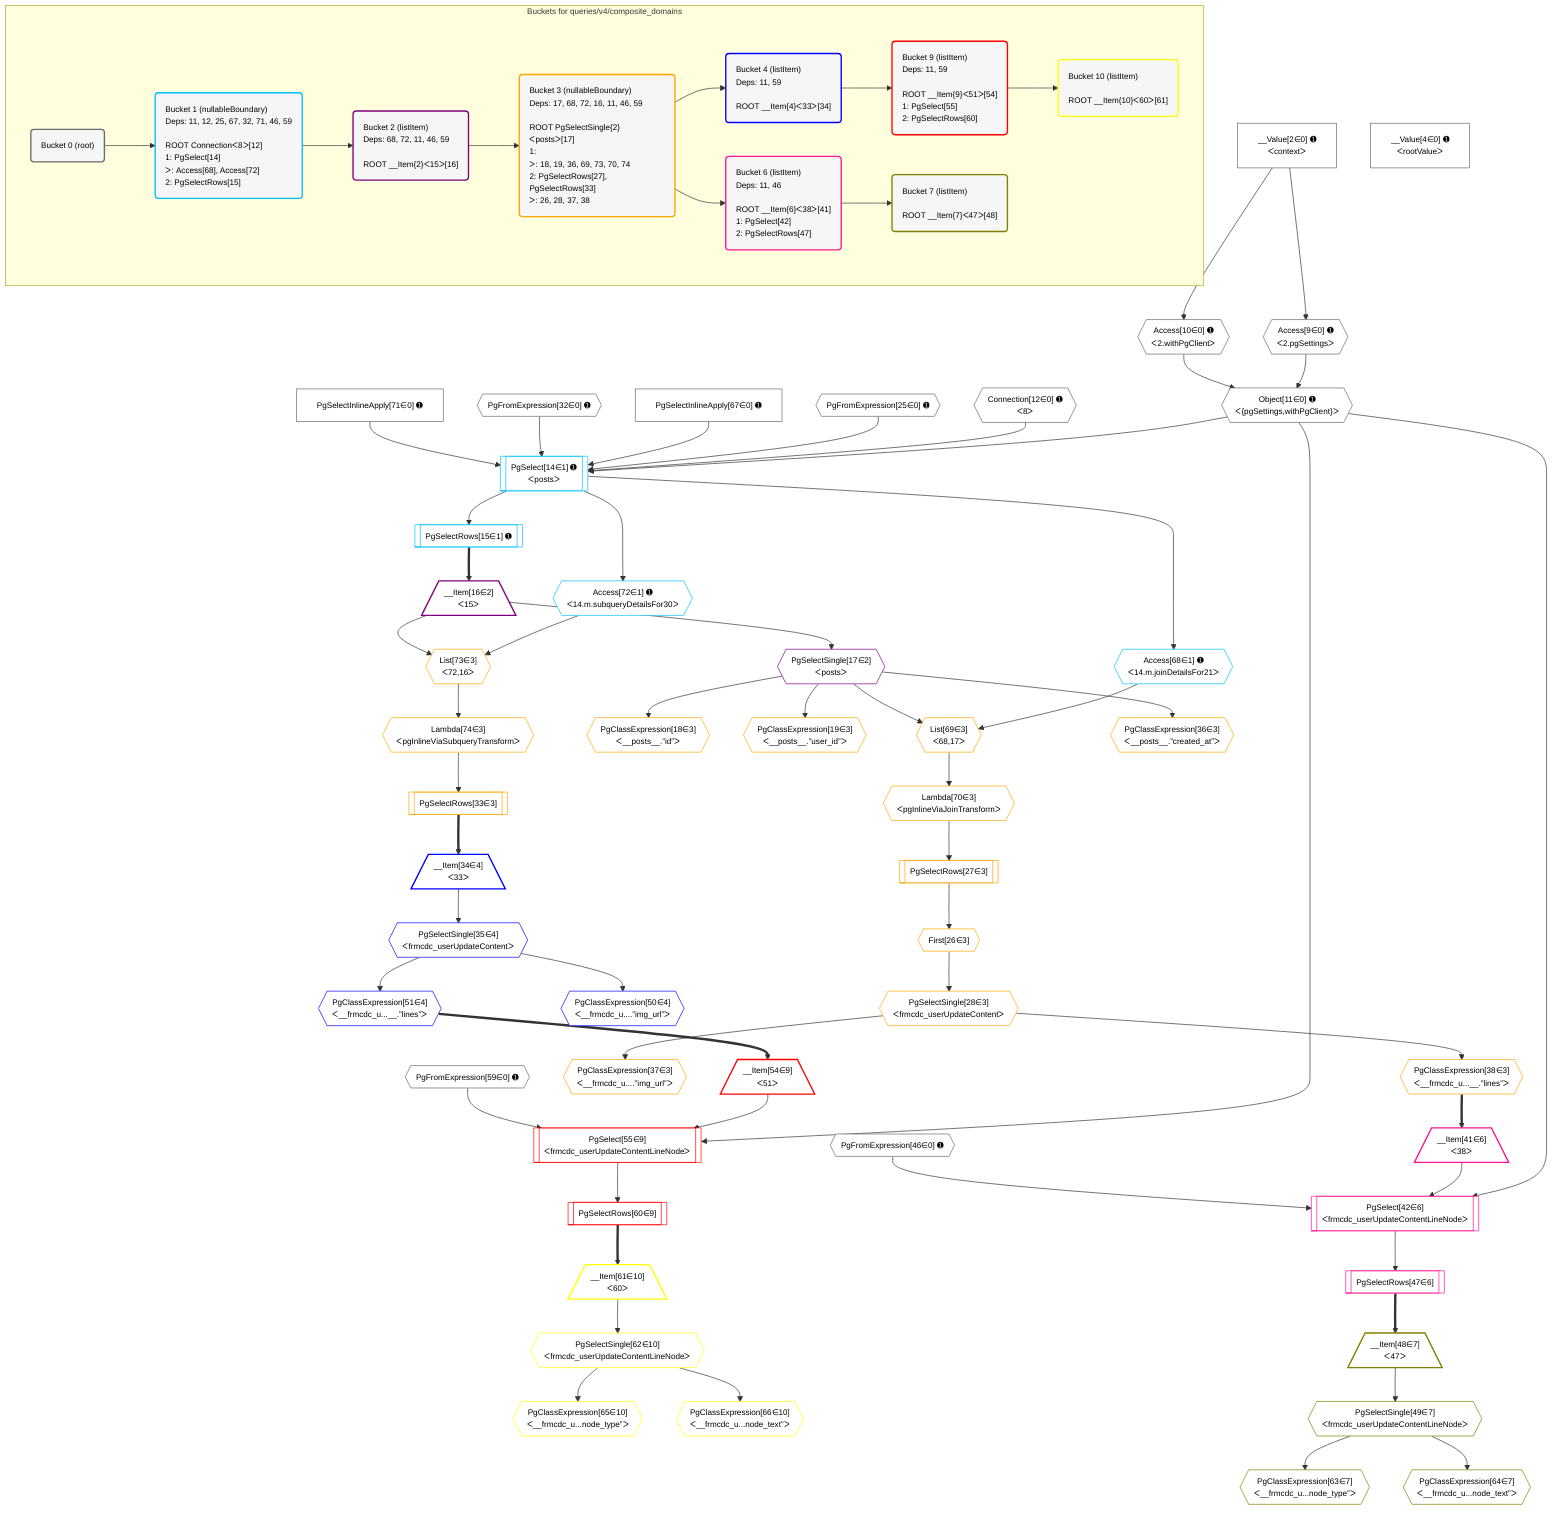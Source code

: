 %%{init: {'themeVariables': { 'fontSize': '12px'}}}%%
graph TD
    classDef path fill:#eee,stroke:#000,color:#000
    classDef plan fill:#fff,stroke-width:1px,color:#000
    classDef itemplan fill:#fff,stroke-width:2px,color:#000
    classDef unbatchedplan fill:#dff,stroke-width:1px,color:#000
    classDef sideeffectplan fill:#fcc,stroke-width:2px,color:#000
    classDef bucket fill:#f6f6f6,color:#000,stroke-width:2px,text-align:left


    %% plan dependencies
    Object11{{"Object[11∈0] ➊<br />ᐸ{pgSettings,withPgClient}ᐳ"}}:::plan
    Access9{{"Access[9∈0] ➊<br />ᐸ2.pgSettingsᐳ"}}:::plan
    Access10{{"Access[10∈0] ➊<br />ᐸ2.withPgClientᐳ"}}:::plan
    Access9 & Access10 --> Object11
    __Value2["__Value[2∈0] ➊<br />ᐸcontextᐳ"]:::plan
    __Value2 --> Access9
    __Value2 --> Access10
    __Value4["__Value[4∈0] ➊<br />ᐸrootValueᐳ"]:::plan
    Connection12{{"Connection[12∈0] ➊<br />ᐸ8ᐳ"}}:::plan
    PgFromExpression25{{"PgFromExpression[25∈0] ➊"}}:::plan
    PgFromExpression32{{"PgFromExpression[32∈0] ➊"}}:::plan
    PgFromExpression46{{"PgFromExpression[46∈0] ➊"}}:::plan
    PgFromExpression59{{"PgFromExpression[59∈0] ➊"}}:::plan
    PgSelectInlineApply67["PgSelectInlineApply[67∈0] ➊"]:::plan
    PgSelectInlineApply71["PgSelectInlineApply[71∈0] ➊"]:::plan
    PgSelect14[["PgSelect[14∈1] ➊<br />ᐸpostsᐳ"]]:::plan
    Object11 & Connection12 & PgFromExpression25 & PgSelectInlineApply67 & PgFromExpression32 & PgSelectInlineApply71 --> PgSelect14
    PgSelectRows15[["PgSelectRows[15∈1] ➊"]]:::plan
    PgSelect14 --> PgSelectRows15
    Access68{{"Access[68∈1] ➊<br />ᐸ14.m.joinDetailsFor21ᐳ"}}:::plan
    PgSelect14 --> Access68
    Access72{{"Access[72∈1] ➊<br />ᐸ14.m.subqueryDetailsFor30ᐳ"}}:::plan
    PgSelect14 --> Access72
    __Item16[/"__Item[16∈2]<br />ᐸ15ᐳ"\]:::itemplan
    PgSelectRows15 ==> __Item16
    PgSelectSingle17{{"PgSelectSingle[17∈2]<br />ᐸpostsᐳ"}}:::plan
    __Item16 --> PgSelectSingle17
    List69{{"List[69∈3]<br />ᐸ68,17ᐳ"}}:::plan
    Access68 & PgSelectSingle17 --> List69
    List73{{"List[73∈3]<br />ᐸ72,16ᐳ"}}:::plan
    Access72 & __Item16 --> List73
    PgClassExpression18{{"PgClassExpression[18∈3]<br />ᐸ__posts__.”id”ᐳ"}}:::plan
    PgSelectSingle17 --> PgClassExpression18
    PgClassExpression19{{"PgClassExpression[19∈3]<br />ᐸ__posts__.”user_id”ᐳ"}}:::plan
    PgSelectSingle17 --> PgClassExpression19
    First26{{"First[26∈3]"}}:::plan
    PgSelectRows27[["PgSelectRows[27∈3]"]]:::plan
    PgSelectRows27 --> First26
    Lambda70{{"Lambda[70∈3]<br />ᐸpgInlineViaJoinTransformᐳ"}}:::plan
    Lambda70 --> PgSelectRows27
    PgSelectSingle28{{"PgSelectSingle[28∈3]<br />ᐸfrmcdc_userUpdateContentᐳ"}}:::plan
    First26 --> PgSelectSingle28
    PgSelectRows33[["PgSelectRows[33∈3]"]]:::plan
    Lambda74{{"Lambda[74∈3]<br />ᐸpgInlineViaSubqueryTransformᐳ"}}:::plan
    Lambda74 --> PgSelectRows33
    PgClassExpression36{{"PgClassExpression[36∈3]<br />ᐸ__posts__.”created_at”ᐳ"}}:::plan
    PgSelectSingle17 --> PgClassExpression36
    PgClassExpression37{{"PgClassExpression[37∈3]<br />ᐸ__frmcdc_u....”img_url”ᐳ"}}:::plan
    PgSelectSingle28 --> PgClassExpression37
    PgClassExpression38{{"PgClassExpression[38∈3]<br />ᐸ__frmcdc_u...__.”lines”ᐳ"}}:::plan
    PgSelectSingle28 --> PgClassExpression38
    List69 --> Lambda70
    List73 --> Lambda74
    __Item34[/"__Item[34∈4]<br />ᐸ33ᐳ"\]:::itemplan
    PgSelectRows33 ==> __Item34
    PgSelectSingle35{{"PgSelectSingle[35∈4]<br />ᐸfrmcdc_userUpdateContentᐳ"}}:::plan
    __Item34 --> PgSelectSingle35
    PgClassExpression50{{"PgClassExpression[50∈4]<br />ᐸ__frmcdc_u....”img_url”ᐳ"}}:::plan
    PgSelectSingle35 --> PgClassExpression50
    PgClassExpression51{{"PgClassExpression[51∈4]<br />ᐸ__frmcdc_u...__.”lines”ᐳ"}}:::plan
    PgSelectSingle35 --> PgClassExpression51
    PgSelect55[["PgSelect[55∈9]<br />ᐸfrmcdc_userUpdateContentLineNodeᐳ"]]:::plan
    __Item54[/"__Item[54∈9]<br />ᐸ51ᐳ"\]:::itemplan
    Object11 & __Item54 & PgFromExpression59 --> PgSelect55
    PgClassExpression51 ==> __Item54
    PgSelectRows60[["PgSelectRows[60∈9]"]]:::plan
    PgSelect55 --> PgSelectRows60
    __Item61[/"__Item[61∈10]<br />ᐸ60ᐳ"\]:::itemplan
    PgSelectRows60 ==> __Item61
    PgSelectSingle62{{"PgSelectSingle[62∈10]<br />ᐸfrmcdc_userUpdateContentLineNodeᐳ"}}:::plan
    __Item61 --> PgSelectSingle62
    PgClassExpression65{{"PgClassExpression[65∈10]<br />ᐸ__frmcdc_u...node_type”ᐳ"}}:::plan
    PgSelectSingle62 --> PgClassExpression65
    PgClassExpression66{{"PgClassExpression[66∈10]<br />ᐸ__frmcdc_u...node_text”ᐳ"}}:::plan
    PgSelectSingle62 --> PgClassExpression66
    PgSelect42[["PgSelect[42∈6]<br />ᐸfrmcdc_userUpdateContentLineNodeᐳ"]]:::plan
    __Item41[/"__Item[41∈6]<br />ᐸ38ᐳ"\]:::itemplan
    Object11 & __Item41 & PgFromExpression46 --> PgSelect42
    PgClassExpression38 ==> __Item41
    PgSelectRows47[["PgSelectRows[47∈6]"]]:::plan
    PgSelect42 --> PgSelectRows47
    __Item48[/"__Item[48∈7]<br />ᐸ47ᐳ"\]:::itemplan
    PgSelectRows47 ==> __Item48
    PgSelectSingle49{{"PgSelectSingle[49∈7]<br />ᐸfrmcdc_userUpdateContentLineNodeᐳ"}}:::plan
    __Item48 --> PgSelectSingle49
    PgClassExpression63{{"PgClassExpression[63∈7]<br />ᐸ__frmcdc_u...node_type”ᐳ"}}:::plan
    PgSelectSingle49 --> PgClassExpression63
    PgClassExpression64{{"PgClassExpression[64∈7]<br />ᐸ__frmcdc_u...node_text”ᐳ"}}:::plan
    PgSelectSingle49 --> PgClassExpression64

    %% define steps

    subgraph "Buckets for queries/v4/composite_domains"
    Bucket0("Bucket 0 (root)"):::bucket
    classDef bucket0 stroke:#696969
    class Bucket0,__Value2,__Value4,Access9,Access10,Object11,Connection12,PgFromExpression25,PgFromExpression32,PgFromExpression46,PgFromExpression59,PgSelectInlineApply67,PgSelectInlineApply71 bucket0
    Bucket1("Bucket 1 (nullableBoundary)<br />Deps: 11, 12, 25, 67, 32, 71, 46, 59<br /><br />ROOT Connectionᐸ8ᐳ[12]<br />1: PgSelect[14]<br />ᐳ: Access[68], Access[72]<br />2: PgSelectRows[15]"):::bucket
    classDef bucket1 stroke:#00bfff
    class Bucket1,PgSelect14,PgSelectRows15,Access68,Access72 bucket1
    Bucket2("Bucket 2 (listItem)<br />Deps: 68, 72, 11, 46, 59<br /><br />ROOT __Item{2}ᐸ15ᐳ[16]"):::bucket
    classDef bucket2 stroke:#7f007f
    class Bucket2,__Item16,PgSelectSingle17 bucket2
    Bucket3("Bucket 3 (nullableBoundary)<br />Deps: 17, 68, 72, 16, 11, 46, 59<br /><br />ROOT PgSelectSingle{2}ᐸpostsᐳ[17]<br />1: <br />ᐳ: 18, 19, 36, 69, 73, 70, 74<br />2: PgSelectRows[27], PgSelectRows[33]<br />ᐳ: 26, 28, 37, 38"):::bucket
    classDef bucket3 stroke:#ffa500
    class Bucket3,PgClassExpression18,PgClassExpression19,First26,PgSelectRows27,PgSelectSingle28,PgSelectRows33,PgClassExpression36,PgClassExpression37,PgClassExpression38,List69,Lambda70,List73,Lambda74 bucket3
    Bucket4("Bucket 4 (listItem)<br />Deps: 11, 59<br /><br />ROOT __Item{4}ᐸ33ᐳ[34]"):::bucket
    classDef bucket4 stroke:#0000ff
    class Bucket4,__Item34,PgSelectSingle35,PgClassExpression50,PgClassExpression51 bucket4
    Bucket6("Bucket 6 (listItem)<br />Deps: 11, 46<br /><br />ROOT __Item{6}ᐸ38ᐳ[41]<br />1: PgSelect[42]<br />2: PgSelectRows[47]"):::bucket
    classDef bucket6 stroke:#ff1493
    class Bucket6,__Item41,PgSelect42,PgSelectRows47 bucket6
    Bucket7("Bucket 7 (listItem)<br /><br />ROOT __Item{7}ᐸ47ᐳ[48]"):::bucket
    classDef bucket7 stroke:#808000
    class Bucket7,__Item48,PgSelectSingle49,PgClassExpression63,PgClassExpression64 bucket7
    Bucket9("Bucket 9 (listItem)<br />Deps: 11, 59<br /><br />ROOT __Item{9}ᐸ51ᐳ[54]<br />1: PgSelect[55]<br />2: PgSelectRows[60]"):::bucket
    classDef bucket9 stroke:#ff0000
    class Bucket9,__Item54,PgSelect55,PgSelectRows60 bucket9
    Bucket10("Bucket 10 (listItem)<br /><br />ROOT __Item{10}ᐸ60ᐳ[61]"):::bucket
    classDef bucket10 stroke:#ffff00
    class Bucket10,__Item61,PgSelectSingle62,PgClassExpression65,PgClassExpression66 bucket10
    Bucket0 --> Bucket1
    Bucket1 --> Bucket2
    Bucket2 --> Bucket3
    Bucket3 --> Bucket4 & Bucket6
    Bucket4 --> Bucket9
    Bucket6 --> Bucket7
    Bucket9 --> Bucket10
    end